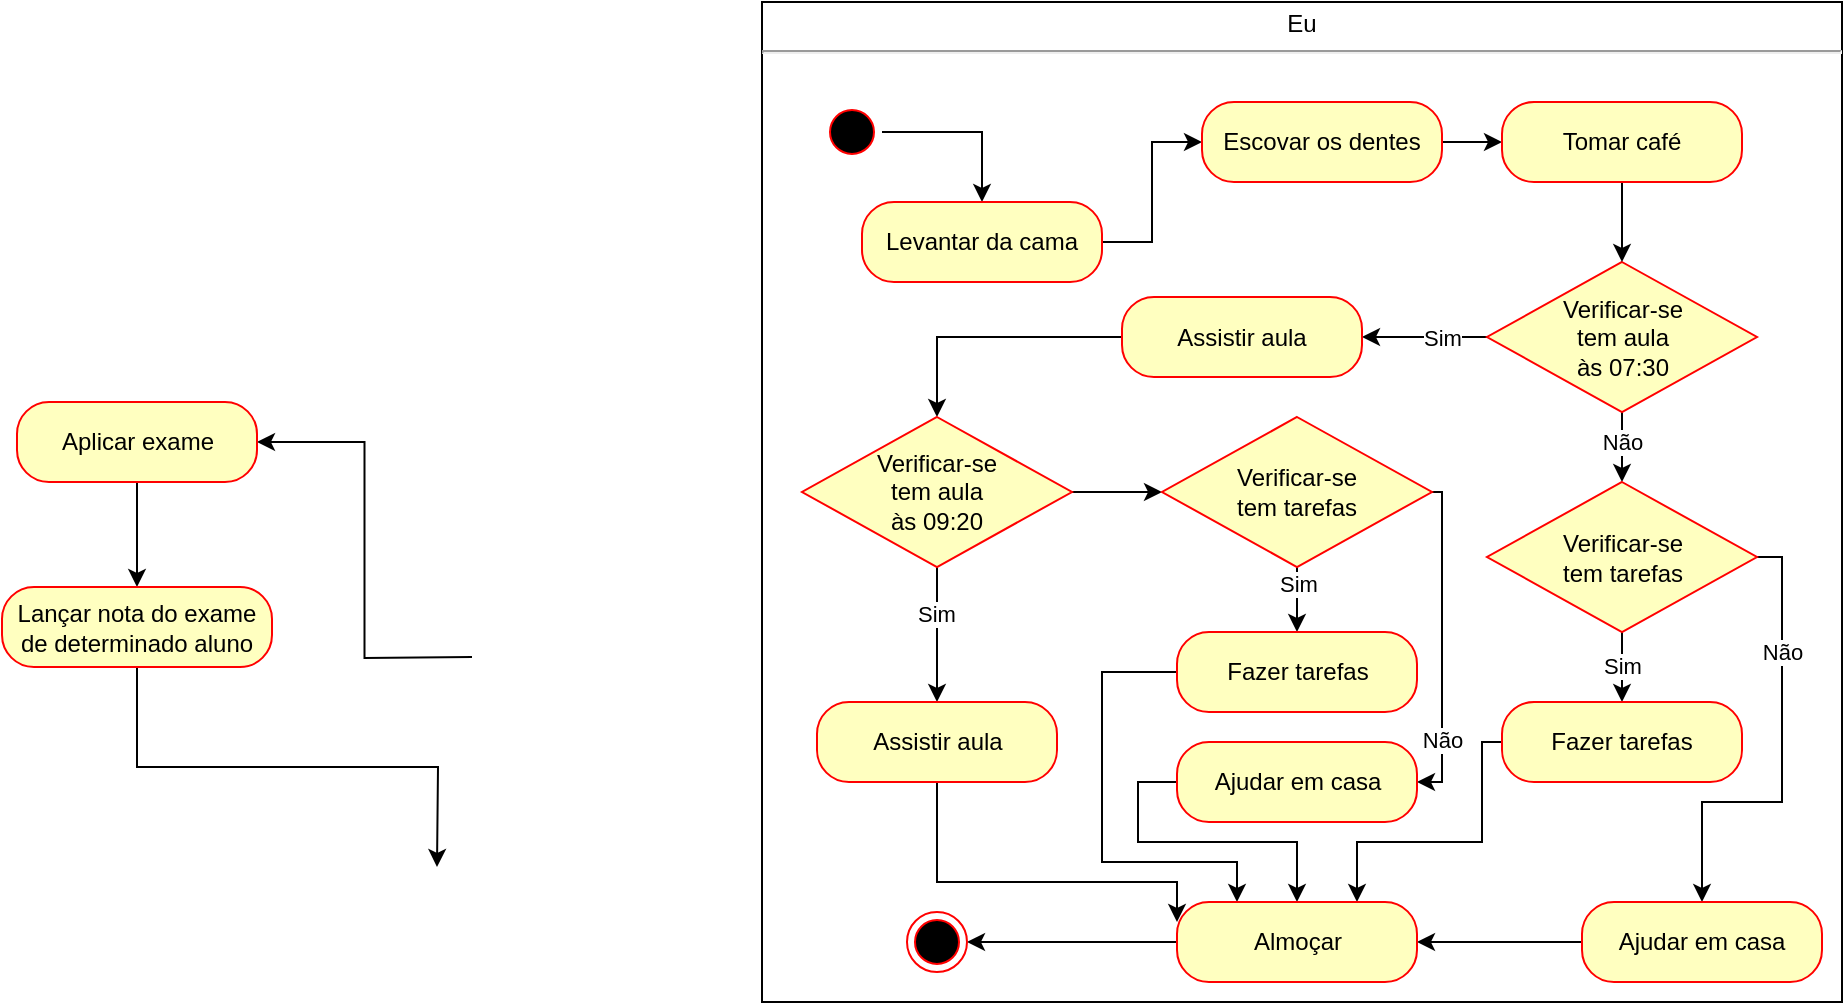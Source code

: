 <mxfile version="16.6.1" type="github">
  <diagram id="hG0S3P9mw6wppGRl6Zj7" name="Page-1">
    <mxGraphModel dx="755" dy="431" grid="1" gridSize="10" guides="1" tooltips="1" connect="1" arrows="1" fold="1" page="1" pageScale="1" pageWidth="1169" pageHeight="827" math="0" shadow="0">
      <root>
        <mxCell id="0" />
        <mxCell id="1" parent="0" />
        <mxCell id="IvriwTNXwanx6Q1rdoZe-1" value="&lt;p style=&quot;margin: 4px 0px 0px ; text-align: center&quot;&gt;Eu&lt;/p&gt;&lt;hr&gt;&lt;p style=&quot;margin: 0px ; margin-left: 8px&quot;&gt;&lt;br&gt;&lt;/p&gt;" style="verticalAlign=top;align=left;overflow=fill;fontSize=12;fontFamily=Helvetica;html=1;" vertex="1" parent="1">
          <mxGeometry x="480" y="300" width="540" height="500" as="geometry" />
        </mxCell>
        <mxCell id="IvriwTNXwanx6Q1rdoZe-3" style="edgeStyle=orthogonalEdgeStyle;rounded=0;orthogonalLoop=1;jettySize=auto;html=1;exitX=1;exitY=0.5;exitDx=0;exitDy=0;entryX=0.5;entryY=0;entryDx=0;entryDy=0;" edge="1" parent="1" source="IvriwTNXwanx6Q1rdoZe-4" target="IvriwTNXwanx6Q1rdoZe-8">
          <mxGeometry relative="1" as="geometry" />
        </mxCell>
        <mxCell id="IvriwTNXwanx6Q1rdoZe-4" value="" style="ellipse;html=1;shape=startState;fillColor=#000000;strokeColor=#ff0000;" vertex="1" parent="1">
          <mxGeometry x="510" y="350" width="30" height="30" as="geometry" />
        </mxCell>
        <mxCell id="IvriwTNXwanx6Q1rdoZe-38" style="edgeStyle=orthogonalEdgeStyle;rounded=0;orthogonalLoop=1;jettySize=auto;html=1;exitX=1;exitY=0.5;exitDx=0;exitDy=0;entryX=0;entryY=0.5;entryDx=0;entryDy=0;" edge="1" parent="1" source="IvriwTNXwanx6Q1rdoZe-8" target="IvriwTNXwanx6Q1rdoZe-36">
          <mxGeometry relative="1" as="geometry" />
        </mxCell>
        <mxCell id="IvriwTNXwanx6Q1rdoZe-8" value="Levantar da cama" style="rounded=1;whiteSpace=wrap;html=1;arcSize=40;fontColor=#000000;fillColor=#ffffc0;strokeColor=#ff0000;" vertex="1" parent="1">
          <mxGeometry x="530" y="400" width="120" height="40" as="geometry" />
        </mxCell>
        <mxCell id="IvriwTNXwanx6Q1rdoZe-15" style="edgeStyle=orthogonalEdgeStyle;rounded=0;orthogonalLoop=1;jettySize=auto;html=1;exitX=0;exitY=0.5;exitDx=0;exitDy=0;entryX=1;entryY=0.5;entryDx=0;entryDy=0;" edge="1" parent="1" target="IvriwTNXwanx6Q1rdoZe-26">
          <mxGeometry relative="1" as="geometry">
            <mxPoint x="335" y="627.5" as="sourcePoint" />
          </mxGeometry>
        </mxCell>
        <mxCell id="IvriwTNXwanx6Q1rdoZe-25" style="edgeStyle=orthogonalEdgeStyle;rounded=0;orthogonalLoop=1;jettySize=auto;html=1;exitX=0.5;exitY=1;exitDx=0;exitDy=0;entryX=0.5;entryY=0;entryDx=0;entryDy=0;" edge="1" parent="1" source="IvriwTNXwanx6Q1rdoZe-26" target="IvriwTNXwanx6Q1rdoZe-28">
          <mxGeometry relative="1" as="geometry" />
        </mxCell>
        <mxCell id="IvriwTNXwanx6Q1rdoZe-26" value="Aplicar exame" style="rounded=1;whiteSpace=wrap;html=1;arcSize=40;fontColor=#000000;fillColor=#ffffc0;strokeColor=#ff0000;" vertex="1" parent="1">
          <mxGeometry x="107.5" y="500" width="120" height="40" as="geometry" />
        </mxCell>
        <mxCell id="IvriwTNXwanx6Q1rdoZe-27" style="edgeStyle=orthogonalEdgeStyle;rounded=0;orthogonalLoop=1;jettySize=auto;html=1;exitX=0.5;exitY=1;exitDx=0;exitDy=0;entryX=0;entryY=0.5;entryDx=0;entryDy=0;" edge="1" parent="1" source="IvriwTNXwanx6Q1rdoZe-28">
          <mxGeometry relative="1" as="geometry">
            <mxPoint x="317.5" y="732.5" as="targetPoint" />
          </mxGeometry>
        </mxCell>
        <mxCell id="IvriwTNXwanx6Q1rdoZe-28" value="Lançar nota do exame de determinado aluno" style="rounded=1;whiteSpace=wrap;html=1;arcSize=40;fontColor=#000000;fillColor=#ffffc0;strokeColor=#ff0000;" vertex="1" parent="1">
          <mxGeometry x="100" y="592.5" width="135" height="40" as="geometry" />
        </mxCell>
        <mxCell id="IvriwTNXwanx6Q1rdoZe-45" style="edgeStyle=orthogonalEdgeStyle;rounded=0;orthogonalLoop=1;jettySize=auto;html=1;exitX=0;exitY=0.5;exitDx=0;exitDy=0;entryX=1;entryY=0.5;entryDx=0;entryDy=0;" edge="1" parent="1" source="IvriwTNXwanx6Q1rdoZe-34" target="IvriwTNXwanx6Q1rdoZe-43">
          <mxGeometry relative="1" as="geometry" />
        </mxCell>
        <mxCell id="IvriwTNXwanx6Q1rdoZe-47" value="Sim" style="edgeLabel;html=1;align=center;verticalAlign=middle;resizable=0;points=[];" vertex="1" connectable="0" parent="IvriwTNXwanx6Q1rdoZe-45">
          <mxGeometry x="0.387" y="2" relative="1" as="geometry">
            <mxPoint x="21" y="-2" as="offset" />
          </mxGeometry>
        </mxCell>
        <mxCell id="IvriwTNXwanx6Q1rdoZe-57" style="edgeStyle=orthogonalEdgeStyle;rounded=0;orthogonalLoop=1;jettySize=auto;html=1;exitX=0.5;exitY=1;exitDx=0;exitDy=0;" edge="1" parent="1" source="IvriwTNXwanx6Q1rdoZe-34" target="IvriwTNXwanx6Q1rdoZe-56">
          <mxGeometry relative="1" as="geometry" />
        </mxCell>
        <mxCell id="IvriwTNXwanx6Q1rdoZe-58" value="Não" style="edgeLabel;html=1;align=center;verticalAlign=middle;resizable=0;points=[];" vertex="1" connectable="0" parent="IvriwTNXwanx6Q1rdoZe-57">
          <mxGeometry x="0.407" relative="1" as="geometry">
            <mxPoint y="-7" as="offset" />
          </mxGeometry>
        </mxCell>
        <mxCell id="IvriwTNXwanx6Q1rdoZe-34" value="Verificar-se &lt;br&gt;tem aula&lt;br&gt;às 07:30" style="rhombus;whiteSpace=wrap;html=1;fillColor=#ffffc0;strokeColor=#ff0000;" vertex="1" parent="1">
          <mxGeometry x="842.5" y="430" width="135" height="75" as="geometry" />
        </mxCell>
        <mxCell id="IvriwTNXwanx6Q1rdoZe-44" style="edgeStyle=orthogonalEdgeStyle;rounded=0;orthogonalLoop=1;jettySize=auto;html=1;exitX=1;exitY=0.5;exitDx=0;exitDy=0;entryX=0;entryY=0.5;entryDx=0;entryDy=0;" edge="1" parent="1" source="IvriwTNXwanx6Q1rdoZe-36" target="IvriwTNXwanx6Q1rdoZe-39">
          <mxGeometry relative="1" as="geometry" />
        </mxCell>
        <mxCell id="IvriwTNXwanx6Q1rdoZe-36" value="Escovar os dentes" style="rounded=1;whiteSpace=wrap;html=1;arcSize=40;fontColor=#000000;fillColor=#ffffc0;strokeColor=#ff0000;" vertex="1" parent="1">
          <mxGeometry x="700" y="350" width="120" height="40" as="geometry" />
        </mxCell>
        <mxCell id="IvriwTNXwanx6Q1rdoZe-41" style="edgeStyle=orthogonalEdgeStyle;rounded=0;orthogonalLoop=1;jettySize=auto;html=1;exitX=0.5;exitY=1;exitDx=0;exitDy=0;entryX=0.5;entryY=0;entryDx=0;entryDy=0;" edge="1" parent="1" source="IvriwTNXwanx6Q1rdoZe-39" target="IvriwTNXwanx6Q1rdoZe-34">
          <mxGeometry relative="1" as="geometry" />
        </mxCell>
        <mxCell id="IvriwTNXwanx6Q1rdoZe-39" value="Tomar café" style="rounded=1;whiteSpace=wrap;html=1;arcSize=40;fontColor=#000000;fillColor=#ffffc0;strokeColor=#ff0000;" vertex="1" parent="1">
          <mxGeometry x="850" y="350" width="120" height="40" as="geometry" />
        </mxCell>
        <mxCell id="IvriwTNXwanx6Q1rdoZe-49" style="edgeStyle=orthogonalEdgeStyle;rounded=0;orthogonalLoop=1;jettySize=auto;html=1;exitX=0;exitY=0.5;exitDx=0;exitDy=0;entryX=0.5;entryY=0;entryDx=0;entryDy=0;" edge="1" parent="1" source="IvriwTNXwanx6Q1rdoZe-43" target="IvriwTNXwanx6Q1rdoZe-48">
          <mxGeometry relative="1" as="geometry" />
        </mxCell>
        <mxCell id="IvriwTNXwanx6Q1rdoZe-43" value="Assistir aula" style="rounded=1;whiteSpace=wrap;html=1;arcSize=40;fontColor=#000000;fillColor=#ffffc0;strokeColor=#ff0000;" vertex="1" parent="1">
          <mxGeometry x="660" y="447.5" width="120" height="40" as="geometry" />
        </mxCell>
        <mxCell id="IvriwTNXwanx6Q1rdoZe-73" style="edgeStyle=orthogonalEdgeStyle;rounded=0;jumpStyle=sharp;orthogonalLoop=1;jettySize=auto;html=1;exitX=1;exitY=0.5;exitDx=0;exitDy=0;entryX=0;entryY=0.5;entryDx=0;entryDy=0;" edge="1" parent="1" source="IvriwTNXwanx6Q1rdoZe-48" target="IvriwTNXwanx6Q1rdoZe-72">
          <mxGeometry relative="1" as="geometry" />
        </mxCell>
        <mxCell id="IvriwTNXwanx6Q1rdoZe-74" style="edgeStyle=orthogonalEdgeStyle;rounded=0;jumpStyle=sharp;orthogonalLoop=1;jettySize=auto;html=1;exitX=0.5;exitY=1;exitDx=0;exitDy=0;entryX=0.5;entryY=0;entryDx=0;entryDy=0;" edge="1" parent="1" source="IvriwTNXwanx6Q1rdoZe-48" target="IvriwTNXwanx6Q1rdoZe-51">
          <mxGeometry relative="1" as="geometry">
            <Array as="points">
              <mxPoint x="568" y="590" />
              <mxPoint x="568" y="590" />
            </Array>
          </mxGeometry>
        </mxCell>
        <mxCell id="IvriwTNXwanx6Q1rdoZe-75" value="Sim" style="edgeLabel;html=1;align=center;verticalAlign=middle;resizable=0;points=[];" vertex="1" connectable="0" parent="IvriwTNXwanx6Q1rdoZe-74">
          <mxGeometry x="-0.304" y="-1" relative="1" as="geometry">
            <mxPoint as="offset" />
          </mxGeometry>
        </mxCell>
        <mxCell id="IvriwTNXwanx6Q1rdoZe-48" value="Verificar-se &lt;br&gt;tem aula&lt;br&gt;às 09:20" style="rhombus;whiteSpace=wrap;html=1;fillColor=#ffffc0;strokeColor=#ff0000;" vertex="1" parent="1">
          <mxGeometry x="500" y="507.5" width="135" height="75" as="geometry" />
        </mxCell>
        <mxCell id="IvriwTNXwanx6Q1rdoZe-91" style="edgeStyle=orthogonalEdgeStyle;rounded=0;jumpStyle=sharp;orthogonalLoop=1;jettySize=auto;html=1;exitX=0.5;exitY=1;exitDx=0;exitDy=0;entryX=0;entryY=0.25;entryDx=0;entryDy=0;" edge="1" parent="1" source="IvriwTNXwanx6Q1rdoZe-51" target="IvriwTNXwanx6Q1rdoZe-84">
          <mxGeometry relative="1" as="geometry">
            <Array as="points">
              <mxPoint x="568" y="740" />
              <mxPoint x="688" y="740" />
            </Array>
          </mxGeometry>
        </mxCell>
        <mxCell id="IvriwTNXwanx6Q1rdoZe-51" value="Assistir aula" style="rounded=1;whiteSpace=wrap;html=1;arcSize=40;fontColor=#000000;fillColor=#ffffc0;strokeColor=#ff0000;" vertex="1" parent="1">
          <mxGeometry x="507.5" y="650" width="120" height="40" as="geometry" />
        </mxCell>
        <mxCell id="IvriwTNXwanx6Q1rdoZe-60" style="edgeStyle=orthogonalEdgeStyle;rounded=0;orthogonalLoop=1;jettySize=auto;html=1;exitX=0.5;exitY=1;exitDx=0;exitDy=0;entryX=0.5;entryY=0;entryDx=0;entryDy=0;" edge="1" parent="1" source="IvriwTNXwanx6Q1rdoZe-56" target="IvriwTNXwanx6Q1rdoZe-59">
          <mxGeometry relative="1" as="geometry">
            <Array as="points">
              <mxPoint x="910" y="640" />
              <mxPoint x="910" y="640" />
            </Array>
          </mxGeometry>
        </mxCell>
        <mxCell id="IvriwTNXwanx6Q1rdoZe-71" value="Sim" style="edgeLabel;html=1;align=center;verticalAlign=middle;resizable=0;points=[];" vertex="1" connectable="0" parent="IvriwTNXwanx6Q1rdoZe-60">
          <mxGeometry x="-0.542" y="-1" relative="1" as="geometry">
            <mxPoint x="1" y="9" as="offset" />
          </mxGeometry>
        </mxCell>
        <mxCell id="IvriwTNXwanx6Q1rdoZe-65" style="edgeStyle=orthogonalEdgeStyle;rounded=0;orthogonalLoop=1;jettySize=auto;html=1;exitX=1;exitY=0.5;exitDx=0;exitDy=0;entryX=0.5;entryY=0;entryDx=0;entryDy=0;" edge="1" parent="1" source="IvriwTNXwanx6Q1rdoZe-56" target="IvriwTNXwanx6Q1rdoZe-68">
          <mxGeometry relative="1" as="geometry">
            <mxPoint x="977" y="690" as="targetPoint" />
            <Array as="points">
              <mxPoint x="990" y="577" />
              <mxPoint x="990" y="700" />
              <mxPoint x="950" y="700" />
            </Array>
          </mxGeometry>
        </mxCell>
        <mxCell id="IvriwTNXwanx6Q1rdoZe-66" value="Não" style="edgeLabel;html=1;align=center;verticalAlign=middle;resizable=0;points=[];" vertex="1" connectable="0" parent="IvriwTNXwanx6Q1rdoZe-65">
          <mxGeometry x="-0.789" y="-1" relative="1" as="geometry">
            <mxPoint x="1" y="36" as="offset" />
          </mxGeometry>
        </mxCell>
        <mxCell id="IvriwTNXwanx6Q1rdoZe-56" value="Verificar-se &lt;br&gt;tem tarefas" style="rhombus;whiteSpace=wrap;html=1;fillColor=#ffffc0;strokeColor=#ff0000;" vertex="1" parent="1">
          <mxGeometry x="842.5" y="540" width="135" height="75" as="geometry" />
        </mxCell>
        <mxCell id="IvriwTNXwanx6Q1rdoZe-86" style="edgeStyle=orthogonalEdgeStyle;rounded=0;jumpStyle=sharp;orthogonalLoop=1;jettySize=auto;html=1;exitX=0;exitY=0.5;exitDx=0;exitDy=0;entryX=0.75;entryY=0;entryDx=0;entryDy=0;" edge="1" parent="1" source="IvriwTNXwanx6Q1rdoZe-59" target="IvriwTNXwanx6Q1rdoZe-84">
          <mxGeometry relative="1" as="geometry">
            <Array as="points">
              <mxPoint x="840" y="670" />
              <mxPoint x="840" y="720" />
              <mxPoint x="777" y="720" />
            </Array>
          </mxGeometry>
        </mxCell>
        <mxCell id="IvriwTNXwanx6Q1rdoZe-59" value="Fazer tarefas" style="rounded=1;whiteSpace=wrap;html=1;arcSize=40;fontColor=#000000;fillColor=#ffffc0;strokeColor=#ff0000;" vertex="1" parent="1">
          <mxGeometry x="850" y="650" width="120" height="40" as="geometry" />
        </mxCell>
        <mxCell id="IvriwTNXwanx6Q1rdoZe-85" style="edgeStyle=orthogonalEdgeStyle;rounded=0;jumpStyle=sharp;orthogonalLoop=1;jettySize=auto;html=1;exitX=0;exitY=0.5;exitDx=0;exitDy=0;" edge="1" parent="1" source="IvriwTNXwanx6Q1rdoZe-68" target="IvriwTNXwanx6Q1rdoZe-84">
          <mxGeometry relative="1" as="geometry" />
        </mxCell>
        <mxCell id="IvriwTNXwanx6Q1rdoZe-68" value="Ajudar em casa" style="rounded=1;whiteSpace=wrap;html=1;arcSize=40;fontColor=#000000;fillColor=#ffffc0;strokeColor=#ff0000;" vertex="1" parent="1">
          <mxGeometry x="890" y="750" width="120" height="40" as="geometry" />
        </mxCell>
        <mxCell id="IvriwTNXwanx6Q1rdoZe-77" style="edgeStyle=orthogonalEdgeStyle;rounded=0;jumpStyle=sharp;orthogonalLoop=1;jettySize=auto;html=1;exitX=0.5;exitY=1;exitDx=0;exitDy=0;entryX=0.5;entryY=0;entryDx=0;entryDy=0;" edge="1" parent="1" source="IvriwTNXwanx6Q1rdoZe-72" target="IvriwTNXwanx6Q1rdoZe-76">
          <mxGeometry relative="1" as="geometry">
            <Array as="points">
              <mxPoint x="748" y="590" />
              <mxPoint x="748" y="590" />
            </Array>
          </mxGeometry>
        </mxCell>
        <mxCell id="IvriwTNXwanx6Q1rdoZe-78" value="Sim" style="edgeLabel;html=1;align=center;verticalAlign=middle;resizable=0;points=[];" vertex="1" connectable="0" parent="IvriwTNXwanx6Q1rdoZe-77">
          <mxGeometry x="0.227" relative="1" as="geometry">
            <mxPoint y="-12" as="offset" />
          </mxGeometry>
        </mxCell>
        <mxCell id="IvriwTNXwanx6Q1rdoZe-80" style="edgeStyle=orthogonalEdgeStyle;rounded=0;jumpStyle=sharp;orthogonalLoop=1;jettySize=auto;html=1;exitX=1;exitY=0.5;exitDx=0;exitDy=0;entryX=1;entryY=0.5;entryDx=0;entryDy=0;" edge="1" parent="1" source="IvriwTNXwanx6Q1rdoZe-72" target="IvriwTNXwanx6Q1rdoZe-79">
          <mxGeometry relative="1" as="geometry">
            <Array as="points">
              <mxPoint x="820" y="545" />
              <mxPoint x="820" y="690" />
            </Array>
          </mxGeometry>
        </mxCell>
        <mxCell id="IvriwTNXwanx6Q1rdoZe-82" value="Não" style="edgeLabel;html=1;align=center;verticalAlign=middle;resizable=0;points=[];" vertex="1" connectable="0" parent="IvriwTNXwanx6Q1rdoZe-80">
          <mxGeometry x="0.166" y="3" relative="1" as="geometry">
            <mxPoint x="-3" y="34" as="offset" />
          </mxGeometry>
        </mxCell>
        <mxCell id="IvriwTNXwanx6Q1rdoZe-72" value="Verificar-se &lt;br&gt;tem tarefas" style="rhombus;whiteSpace=wrap;html=1;fillColor=#ffffc0;strokeColor=#ff0000;" vertex="1" parent="1">
          <mxGeometry x="680" y="507.5" width="135" height="75" as="geometry" />
        </mxCell>
        <mxCell id="IvriwTNXwanx6Q1rdoZe-88" style="edgeStyle=orthogonalEdgeStyle;rounded=0;jumpStyle=sharp;orthogonalLoop=1;jettySize=auto;html=1;exitX=0;exitY=0.5;exitDx=0;exitDy=0;entryX=0.25;entryY=0;entryDx=0;entryDy=0;" edge="1" parent="1" source="IvriwTNXwanx6Q1rdoZe-76" target="IvriwTNXwanx6Q1rdoZe-84">
          <mxGeometry relative="1" as="geometry">
            <mxPoint x="668" y="710" as="targetPoint" />
            <Array as="points">
              <mxPoint x="650" y="635" />
              <mxPoint x="650" y="730" />
              <mxPoint x="718" y="730" />
            </Array>
          </mxGeometry>
        </mxCell>
        <mxCell id="IvriwTNXwanx6Q1rdoZe-76" value="Fazer tarefas" style="rounded=1;whiteSpace=wrap;html=1;arcSize=40;fontColor=#000000;fillColor=#ffffc0;strokeColor=#ff0000;" vertex="1" parent="1">
          <mxGeometry x="687.5" y="615" width="120" height="40" as="geometry" />
        </mxCell>
        <mxCell id="IvriwTNXwanx6Q1rdoZe-87" style="edgeStyle=orthogonalEdgeStyle;rounded=0;jumpStyle=sharp;orthogonalLoop=1;jettySize=auto;html=1;exitX=0;exitY=0.5;exitDx=0;exitDy=0;entryX=0.5;entryY=0;entryDx=0;entryDy=0;" edge="1" parent="1" source="IvriwTNXwanx6Q1rdoZe-79" target="IvriwTNXwanx6Q1rdoZe-84">
          <mxGeometry relative="1" as="geometry">
            <Array as="points">
              <mxPoint x="668" y="690" />
              <mxPoint x="668" y="720" />
              <mxPoint x="748" y="720" />
            </Array>
          </mxGeometry>
        </mxCell>
        <mxCell id="IvriwTNXwanx6Q1rdoZe-79" value="Ajudar em casa" style="rounded=1;whiteSpace=wrap;html=1;arcSize=40;fontColor=#000000;fillColor=#ffffc0;strokeColor=#ff0000;" vertex="1" parent="1">
          <mxGeometry x="687.5" y="670" width="120" height="40" as="geometry" />
        </mxCell>
        <mxCell id="IvriwTNXwanx6Q1rdoZe-90" style="edgeStyle=orthogonalEdgeStyle;rounded=0;jumpStyle=sharp;orthogonalLoop=1;jettySize=auto;html=1;exitX=0;exitY=0.5;exitDx=0;exitDy=0;entryX=1;entryY=0.5;entryDx=0;entryDy=0;" edge="1" parent="1" source="IvriwTNXwanx6Q1rdoZe-84" target="IvriwTNXwanx6Q1rdoZe-89">
          <mxGeometry relative="1" as="geometry" />
        </mxCell>
        <mxCell id="IvriwTNXwanx6Q1rdoZe-84" value="Almoçar" style="rounded=1;whiteSpace=wrap;html=1;arcSize=40;fontColor=#000000;fillColor=#ffffc0;strokeColor=#ff0000;" vertex="1" parent="1">
          <mxGeometry x="687.5" y="750" width="120" height="40" as="geometry" />
        </mxCell>
        <mxCell id="IvriwTNXwanx6Q1rdoZe-89" value="" style="ellipse;html=1;shape=endState;fillColor=#000000;strokeColor=#ff0000;" vertex="1" parent="1">
          <mxGeometry x="552.5" y="755" width="30" height="30" as="geometry" />
        </mxCell>
      </root>
    </mxGraphModel>
  </diagram>
</mxfile>
